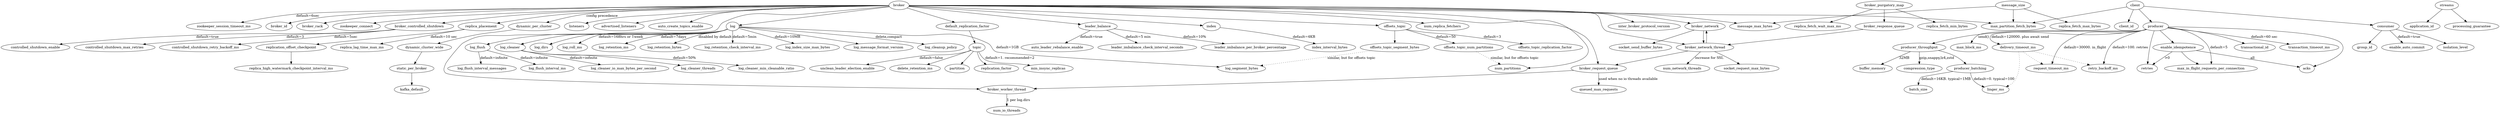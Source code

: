 @startuml kafka_config

digraph G {

    subgraph server {
        broker -> dynamic_per_cluster [label="config precedence"]
        dynamic_per_cluster -> dynamic_cluster_wide
        dynamic_cluster_wide -> static_per_broker
        static_per_broker -> kafka_default

        broker -> broker_id
        broker -> broker_rack

        broker -> zookeeper_connect

        broker -> replica_placement
        replica_placement -> replica_lag_time_max_ms [label="default=10 sec"]
        replica_placement -> replication_offset_checkpoint
        replication_offset_checkpoint -> replica_high_watermark_checkpoint_interval_ms

        broker -> num_partitions
        broker -> default_replication_factor
        default_replication_factor -> topic

        broker -> listeners
        broker -> advertised_listeners

        broker -> auto_create_topics_enable

        broker -> log
        log -> log_dirs
        log -> log_segment_bytes [label="default=1GB"]
        log -> log_roll_ms [label="default=168hrs or 1week"]
        log -> log_retention_ms [label="default=7days"]
        log -> log_retention_bytes [label="disabled by default"]

        log -> log_retention_check_interval_ms [label="default=5min"]

        log -> log_index_size_max_bytes [label="default=10MB"]
        
        log -> log_cleaner
        log_cleaner -> log_cleaner_threads
        log_cleaner -> log_cleaner_min_cleanable_ratio [label="default=50%"]
        log_cleaner -> log_cleaner_io_max_bytes_per_second [label="default=infinite"]

        log -> log_message_format_version
        log -> log_cleanup_policy [label="delete,compact"]

        log -> log_flush
        log_flush -> log_flush_interval_messages [label="default=infinite"]
        log_flush -> log_flush_interval_ms [label="default=infinite"]

        broker -> leader_balance
        leader_balance -> auto_leader_rebalance_enable [label="default=true"]
        leader_balance -> leader_imbalance_check_interval_seconds [label="default=5 min"]
        leader_balance -> leader_imbalance_per_broker_percentage [label="default=10%"]

        broker -> index
        index -> index_interval_bytes [label="default=4KB"]

        broker -> offsets_topic
        offsets_topic -> offsets_topic_segment_bytes
        offsets_topic -> offsets_topic_num_partitions [label="default=50"]
        offsets_topic -> offsets_topic_replication_factor [label="default=3"]
        offsets_topic_segment_bytes -> log_segment_bytes [label="similar, but for offsets topic", style="dotted"]
        offsets_topic_num_partitions -> num_partitions [label="similar, but for offsets topic", style="dotted"]

        broker -> num_replica_fetchers
        
        broker -> broker_network
        broker -> broker_network_thread
        broker -> broker_request_queue
        broker -> broker_worker_thread

        broker_network -> broker_network_thread
        broker_network_thread -> broker_request_queue
        broker_request_queue -> broker_worker_thread
        broker_purgatory_map -> broker_response_queue
        broker_response_queue -> broker_network_thread
        broker_network_thread -> broker_network

        broker_network -> socket_send_buffer_bytes
        broker_network_thread -> num_network_threads [label="increase for SSL"]
        broker_network_thread -> socket_request_max_bytes
        broker_request_queue -> queued_max_requests [label="used when no io threads available"]
        broker_worker_thread -> num_io_threads [label="1 per log.dirs"]
        broker_purgatory_map -> replica_fetch_wait_max_ms
        broker_purgatory_map -> replica_fetch_min_bytes

        broker -> inter_broker_protocol_version

        broker -> broker_controlled_shutdown
        broker_controlled_shutdown -> controlled_shutdown_enable [label="default=true"]
        broker_controlled_shutdown -> controlled_shutdown_max_retries [label="default=3"]
        broker_controlled_shutdown -> controlled_shutdown_retry_backoff_ms [label="default=5sec"]
    
        broker -> message_max_bytes
        broker -> max_partition_fetch_bytes

        broker -> zookeeper_session_timeout_ms [label="default=6sec"]
    }
    
    message_size -> message_max_bytes
    message_size -> replica_fetch_max_bytes
    message_size -> max_partition_fetch_bytes

    subgraph topic {
        topic -> partition;
        topic -> replication_factor;

        topic -> min_insync_replicas [label="default=1. recommended=2"]
        topic -> unclean_leader_election_enable [label="default=false"]

        topic -> delete_retention_ms
    }

    subgraph client {
        client -> producer
        client -> consumer

        client -> client_id

        client -> max_partition_fetch_bytes
    }

    subgraph producer {
        producer -> acks
        
        producer -> producer_throughput
        producer_throughput -> buffer_memory [label="32MB"]
        producer_throughput -> compression_type [label="gzip,snappy,lz4,zstd"]
        producer_throughput -> producer_batching
        producer_batching -> batch_size [label="default=16KB. typical=1MB"]
        producer_batching -> linger_ms [label="default=0. typical=100"]

        producer -> max_block_ms [label="send()"]
        producer -> retries
        producer -> retry_backoff_ms [label="default=100. retries"]
        producer -> request_timeout_ms [label="default=30000. in_flight"]
        producer -> delivery_timeout_ms [label="default=120000. plus await send"]
        delivery_timeout_ms -> linger_ms [style="dotted"]
        delivery_timeout_ms -> retry_backoff_ms [style="dotted"]
        delivery_timeout_ms -> request_timeout_ms [style="dotted"]

        producer -> enable_idempotence
        producer -> max_in_flight_requests_per_connection [label="default=5"]

        enable_idempotence -> max_in_flight_requests_per_connection
        enable_idempotence -> acks [label="all"]
        enable_idempotence -> retries [label=">0"]

        producer -> transactional_id
        producer -> transaction_timeout_ms [label="default=60 sec"]
    }

    subgraph consumer {
        consumer -> group_id

        consumer -> enable_auto_commit [label="default=true"]

        consumer -> isolation_level
        
    }

    subgraph streams {
        streams -> application_id

        streams -> processing_guarantee
    }
}

@enduml